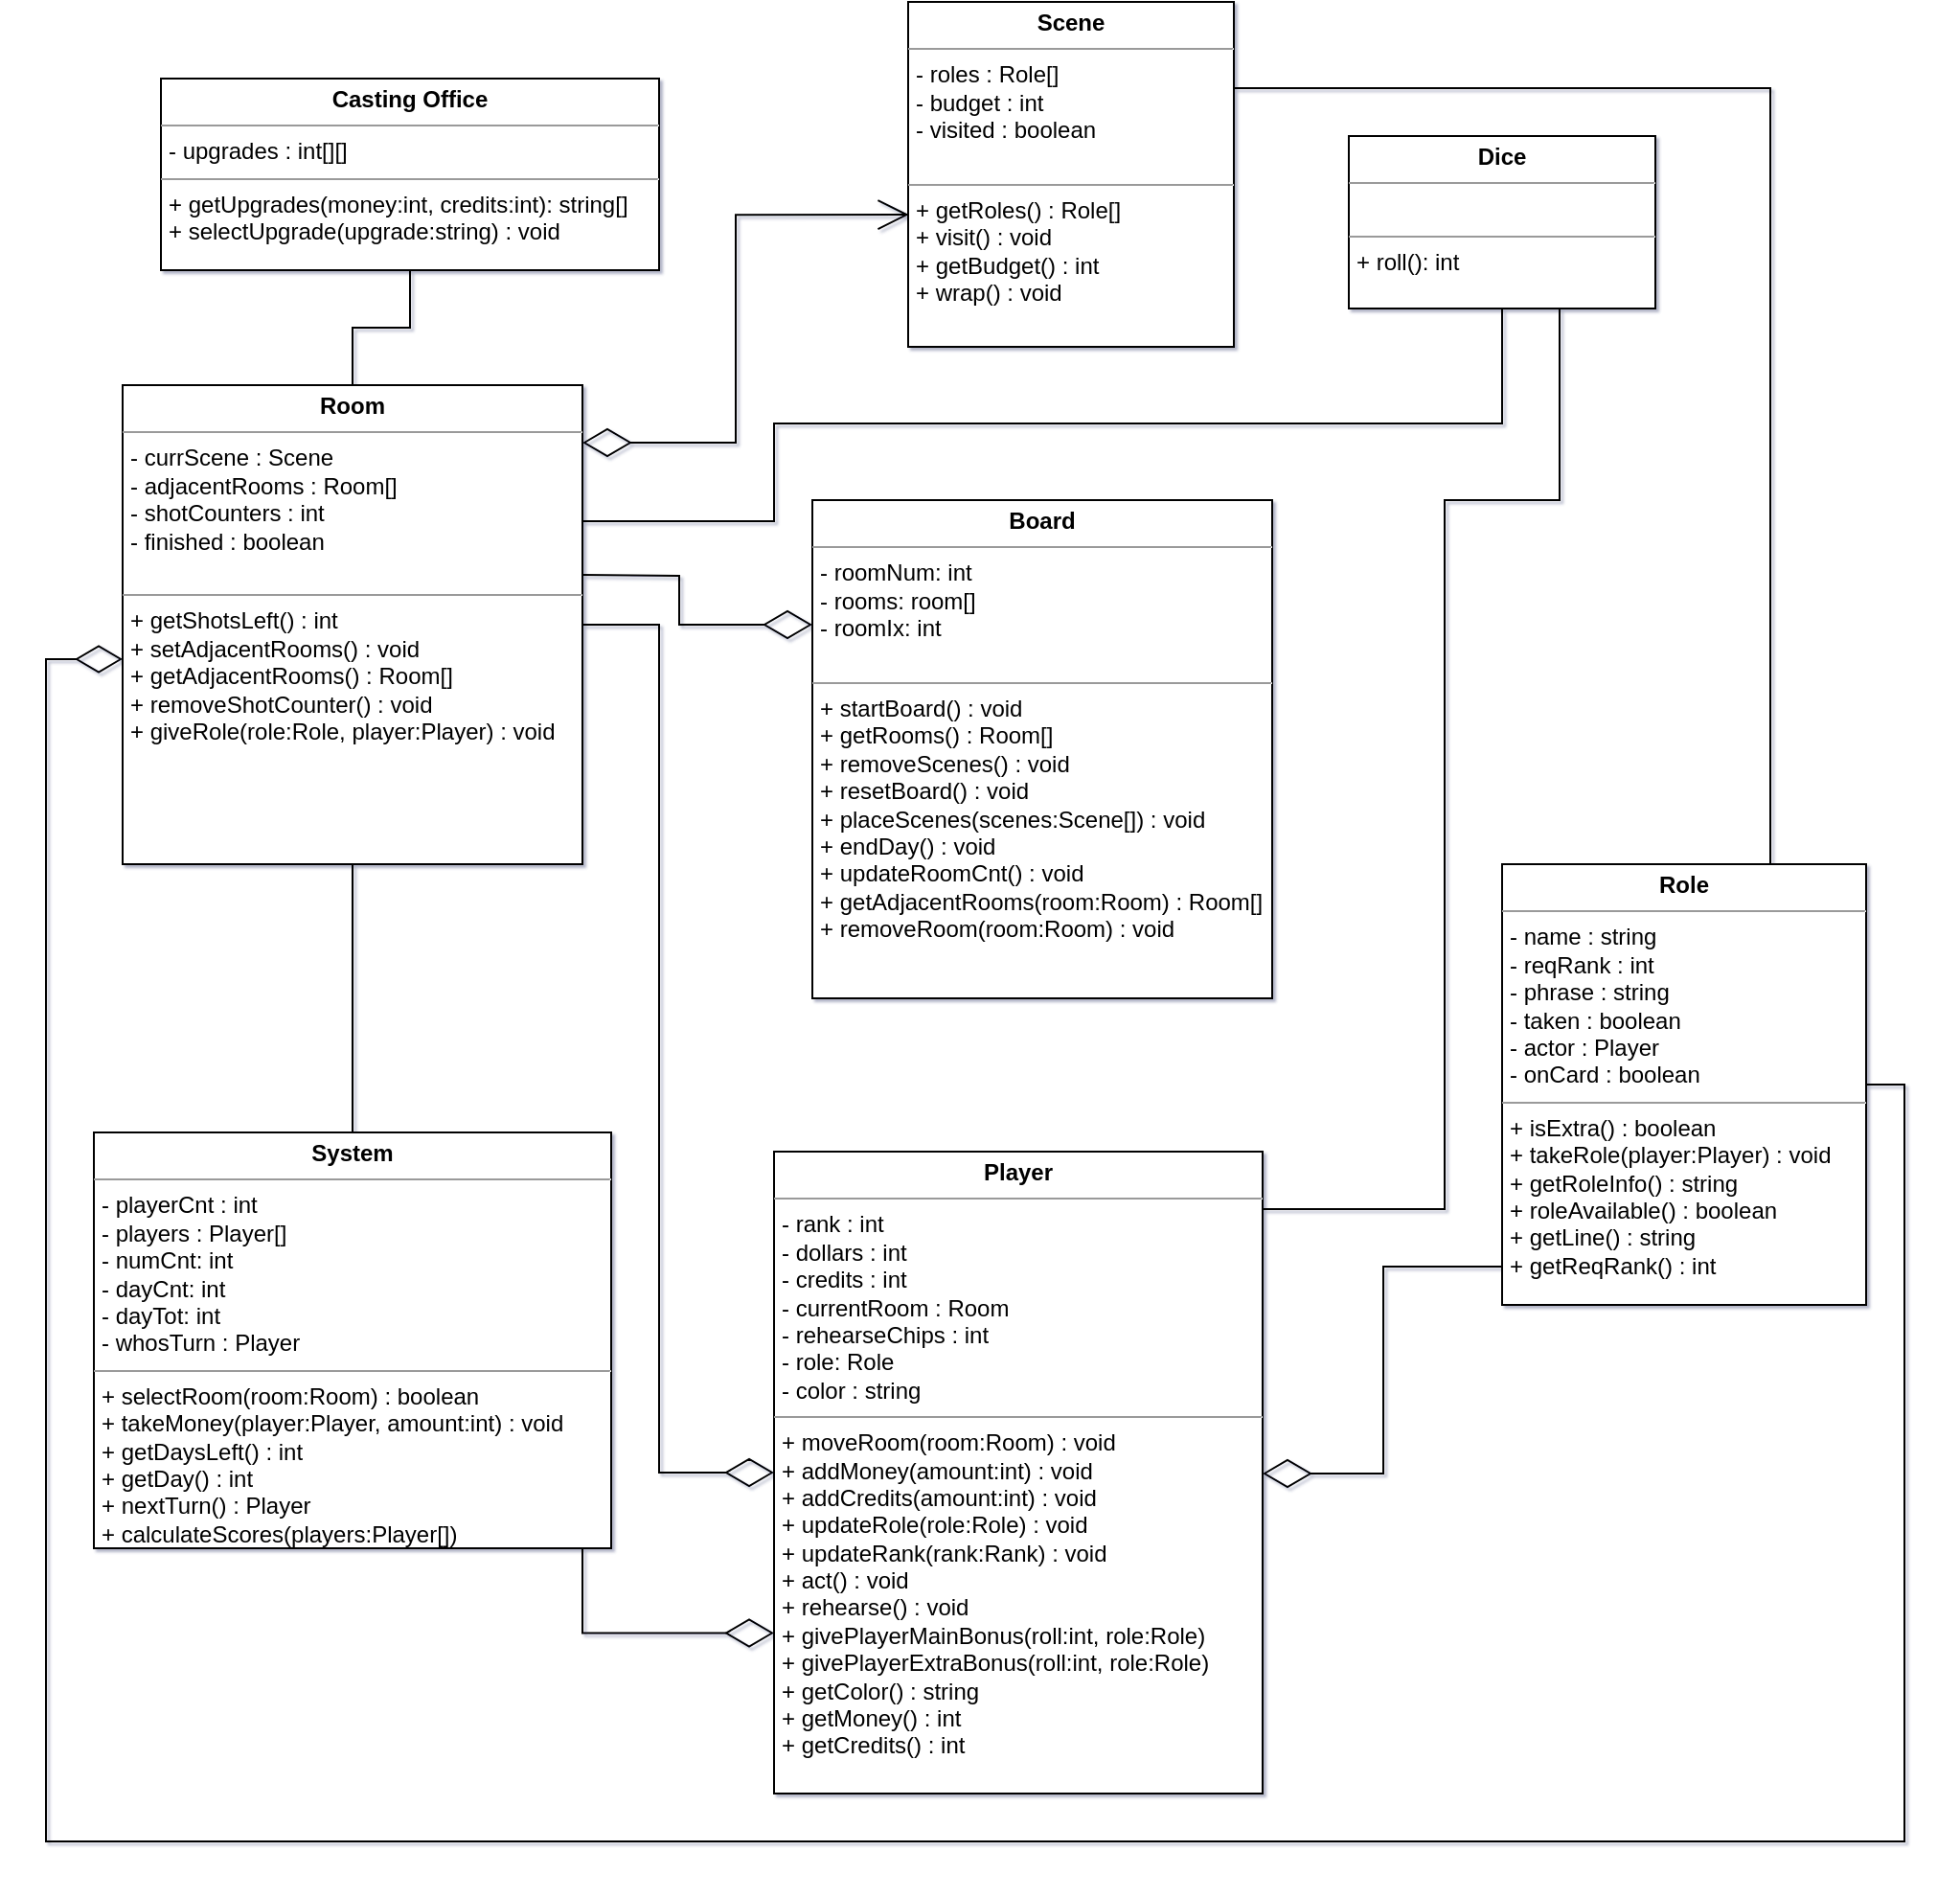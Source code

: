 <mxfile version="10.6.6" type="device"><diagram id="fVTvQZVJanAwaT8dFzyd" name="Page-1"><mxGraphModel dx="1334" dy="1008" grid="1" gridSize="10" guides="1" tooltips="1" connect="1" arrows="1" fold="1" page="0" pageScale="1" pageWidth="850" pageHeight="1100" background="none" math="0" shadow="1"><root><mxCell id="0"/><mxCell id="1" parent="0"/><mxCell id="-_RDKnGKgNZBvPyS0_JO-11" style="edgeStyle=orthogonalEdgeStyle;rounded=0;orthogonalLoop=1;jettySize=auto;html=1;exitX=0.5;exitY=1;exitDx=0;exitDy=0;entryX=0.996;entryY=0.045;entryDx=0;entryDy=0;entryPerimeter=0;startArrow=none;startFill=0;endArrow=none;endFill=0;endSize=13;" parent="1" source="Oh5qe5PW7aSq9GqOu3Y6-1" target="Oh5qe5PW7aSq9GqOu3Y6-4" edge="1"><mxGeometry relative="1" as="geometry"><Array as="points"><mxPoint x="540" y="-30"/><mxPoint x="480" y="-30"/><mxPoint x="480" y="340"/><mxPoint x="384" y="340"/></Array></mxGeometry></mxCell><mxCell id="Oh5qe5PW7aSq9GqOu3Y6-1" value="&lt;p style=&quot;margin: 0px ; margin-top: 4px ; text-align: center&quot;&gt;&lt;b&gt;Dice&lt;/b&gt;&lt;/p&gt;&lt;hr size=&quot;1&quot;&gt;&lt;p style=&quot;margin: 0px ; margin-left: 4px&quot;&gt;&lt;br&gt;&lt;/p&gt;&lt;hr size=&quot;1&quot;&gt;&lt;p style=&quot;margin: 0px ; margin-left: 4px&quot;&gt;+ roll(): int&lt;/p&gt;" style="verticalAlign=top;align=left;overflow=fill;fontSize=12;fontFamily=Helvetica;html=1;" parent="1" vertex="1"><mxGeometry x="430" y="-220" width="160" height="90" as="geometry"/></mxCell><mxCell id="Oh5qe5PW7aSq9GqOu3Y6-4" value="&lt;p style=&quot;margin: 0px ; margin-top: 4px ; text-align: center&quot;&gt;&lt;b&gt;Player&lt;/b&gt;&lt;/p&gt;&lt;hr size=&quot;1&quot;&gt;&lt;p style=&quot;margin: 0px ; margin-left: 4px&quot;&gt;- rank : int&lt;/p&gt;&lt;p style=&quot;margin: 0px ; margin-left: 4px&quot;&gt;- dollars : int&lt;/p&gt;&lt;p style=&quot;margin: 0px ; margin-left: 4px&quot;&gt;- credits : int&lt;/p&gt;&lt;p style=&quot;margin: 0px ; margin-left: 4px&quot;&gt;- currentRoom : Room&lt;/p&gt;&lt;p style=&quot;margin: 0px ; margin-left: 4px&quot;&gt;- rehearseChips : int&lt;/p&gt;&lt;p style=&quot;margin: 0px ; margin-left: 4px&quot;&gt;- role: Role&lt;/p&gt;&lt;p style=&quot;margin: 0px ; margin-left: 4px&quot;&gt;- color : string&lt;/p&gt;&lt;hr size=&quot;1&quot;&gt;&lt;p style=&quot;margin: 0px ; margin-left: 4px&quot;&gt;+ moveRoom(room:Room) : void&lt;/p&gt;&lt;p style=&quot;margin: 0px ; margin-left: 4px&quot;&gt;+ addMoney(amount:int) : void&lt;/p&gt;&lt;p style=&quot;margin: 0px ; margin-left: 4px&quot;&gt;+ addCredits(amount:int) : void&lt;br&gt;&lt;/p&gt;&lt;p style=&quot;margin: 0px ; margin-left: 4px&quot;&gt;+ updateRole(role:Role) : void&lt;/p&gt;&lt;p style=&quot;margin: 0px ; margin-left: 4px&quot;&gt;+ updateRank(rank:Rank) : void&lt;/p&gt;&lt;p style=&quot;margin: 0px ; margin-left: 4px&quot;&gt;+ act() : void&lt;/p&gt;&lt;p style=&quot;margin: 0px ; margin-left: 4px&quot;&gt;+ rehearse() : void&lt;/p&gt;&lt;p style=&quot;margin: 0px ; margin-left: 4px&quot;&gt;+ givePlayerMainBonus(roll:int, role:Role)&lt;/p&gt;&lt;p style=&quot;margin: 0px ; margin-left: 4px&quot;&gt;+ givePlayerExtraBonus(roll:int, role:Role)&lt;/p&gt;&lt;p style=&quot;margin: 0px ; margin-left: 4px&quot;&gt;+ getColor() : string&lt;/p&gt;&lt;p style=&quot;margin: 0px ; margin-left: 4px&quot;&gt;+ getMoney() : int&lt;/p&gt;&lt;p style=&quot;margin: 0px ; margin-left: 4px&quot;&gt;+ getCredits() : int&lt;/p&gt;" style="verticalAlign=top;align=left;overflow=fill;fontSize=12;fontFamily=Helvetica;html=1;" parent="1" vertex="1"><mxGeometry x="130" y="310" width="255" height="335" as="geometry"/></mxCell><mxCell id="-_RDKnGKgNZBvPyS0_JO-5" style="edgeStyle=orthogonalEdgeStyle;rounded=0;orthogonalLoop=1;jettySize=auto;html=1;exitX=0;exitY=0.25;exitDx=0;exitDy=0;startArrow=diamondThin;startFill=0;endArrow=none;endFill=0;endSize=26;startSize=23;" parent="1" source="4h0PjpklvI_O5xGhgY6Q-2" edge="1"><mxGeometry relative="1" as="geometry"><mxPoint x="30" y="9" as="targetPoint"/></mxGeometry></mxCell><mxCell id="4h0PjpklvI_O5xGhgY6Q-2" value="&lt;p style=&quot;margin: 0px ; margin-top: 4px ; text-align: center&quot;&gt;&lt;b&gt;Board&lt;/b&gt;&lt;/p&gt;&lt;hr size=&quot;1&quot;&gt;&lt;p style=&quot;margin: 0px ; margin-left: 4px&quot;&gt;- roomNum: int&lt;/p&gt;&lt;p style=&quot;margin: 0px ; margin-left: 4px&quot;&gt;- rooms: room[]&lt;/p&gt;&lt;p style=&quot;margin: 0px ; margin-left: 4px&quot;&gt;- roomIx: int&lt;/p&gt;&lt;br&gt;&lt;hr size=&quot;1&quot;&gt;&lt;p style=&quot;margin: 0px ; margin-left: 4px&quot;&gt;+ startBoard() : void&lt;/p&gt;&lt;p style=&quot;margin: 0px ; margin-left: 4px&quot;&gt;+ getRooms() : Room[]&lt;/p&gt;&lt;p style=&quot;margin: 0px 0px 0px 4px&quot;&gt;+ removeScenes() : void&lt;/p&gt;&lt;p style=&quot;margin: 0px 0px 0px 4px&quot;&gt;+ resetBoard() : void&lt;/p&gt;&lt;p style=&quot;margin: 0px 0px 0px 4px&quot;&gt;+ placeScenes(scenes:Scene[]) : void&lt;/p&gt;&lt;p style=&quot;margin: 0px 0px 0px 4px&quot;&gt;&lt;span&gt;+ endDay() : void&lt;/span&gt;&lt;/p&gt;&lt;p style=&quot;margin: 0px 0px 0px 4px&quot;&gt;&lt;span&gt;+ updateRoomCnt() : void&lt;/span&gt;&lt;/p&gt;&lt;p style=&quot;margin: 0px 0px 0px 4px&quot;&gt;&lt;span&gt;+ getAdjacentRooms(room:Room) : Room[]&lt;/span&gt;&lt;/p&gt;&lt;p style=&quot;margin: 0px 0px 0px 4px&quot;&gt;&lt;span&gt;+ removeRoom(room:Room) : void&lt;/span&gt;&lt;/p&gt;&lt;p&gt;&lt;br&gt;&lt;/p&gt;" style="verticalAlign=top;align=left;overflow=fill;fontSize=12;fontFamily=Helvetica;html=1;" parent="1" vertex="1"><mxGeometry x="150" y="-30" width="240" height="260" as="geometry"/></mxCell><mxCell id="jvkmlrlGC_k6huS0A-HS-1" style="edgeStyle=orthogonalEdgeStyle;rounded=0;orthogonalLoop=1;jettySize=auto;html=1;exitX=0.5;exitY=0;exitDx=0;exitDy=0;endArrow=none;endFill=0;" parent="1" source="4h0PjpklvI_O5xGhgY6Q-3" target="TUsEnVeMYbCECbRptGAs-1" edge="1"><mxGeometry relative="1" as="geometry"/></mxCell><mxCell id="-_RDKnGKgNZBvPyS0_JO-12" style="edgeStyle=orthogonalEdgeStyle;rounded=0;orthogonalLoop=1;jettySize=auto;html=1;startArrow=none;startFill=0;endArrow=diamondThin;endFill=0;endSize=23;entryX=0;entryY=0.75;entryDx=0;entryDy=0;startSize=9;" parent="1" source="4h0PjpklvI_O5xGhgY6Q-3" target="Oh5qe5PW7aSq9GqOu3Y6-4" edge="1"><mxGeometry relative="1" as="geometry"><mxPoint x="120" y="561" as="targetPoint"/><Array as="points"><mxPoint x="30" y="561"/></Array></mxGeometry></mxCell><mxCell id="4h0PjpklvI_O5xGhgY6Q-3" value="&lt;p style=&quot;margin: 0px ; margin-top: 4px ; text-align: center&quot;&gt;&lt;b&gt;System&lt;/b&gt;&lt;/p&gt;&lt;hr size=&quot;1&quot;&gt;&lt;p style=&quot;margin: 0px ; margin-left: 4px&quot;&gt;- playerCnt : int&lt;/p&gt;&lt;p style=&quot;margin: 0px ; margin-left: 4px&quot;&gt;- players : Player[]&lt;/p&gt;&lt;p style=&quot;margin: 0px ; margin-left: 4px&quot;&gt;- numCnt: int&lt;/p&gt;&lt;p style=&quot;margin: 0px ; margin-left: 4px&quot;&gt;- dayCnt: int&lt;/p&gt;&lt;p style=&quot;margin: 0px ; margin-left: 4px&quot;&gt;- dayTot: int&lt;/p&gt;&lt;p style=&quot;margin: 0px ; margin-left: 4px&quot;&gt;- whosTurn : Player&lt;/p&gt;&lt;hr size=&quot;1&quot;&gt;&lt;p style=&quot;margin: 0px ; margin-left: 4px&quot;&gt;+ selectRoom(room:Room) : boolean&lt;/p&gt;&lt;p style=&quot;margin: 0px ; margin-left: 4px&quot;&gt;+ takeMoney(player:Player, amount:int) : void&lt;/p&gt;&lt;p style=&quot;margin: 0px ; margin-left: 4px&quot;&gt;+ getDaysLeft() : int&lt;/p&gt;&lt;p style=&quot;margin: 0px ; margin-left: 4px&quot;&gt;+ getDay() : int&lt;/p&gt;&lt;p style=&quot;margin: 0px ; margin-left: 4px&quot;&gt;+ nextTurn() : Player&lt;/p&gt;&lt;p style=&quot;margin: 0px ; margin-left: 4px&quot;&gt;+ calculateScores(players:Player[])&lt;/p&gt;" style="verticalAlign=top;align=left;overflow=fill;fontSize=12;fontFamily=Helvetica;html=1;" parent="1" vertex="1"><mxGeometry x="-225" y="300" width="270" height="217" as="geometry"/></mxCell><mxCell id="-_RDKnGKgNZBvPyS0_JO-3" style="edgeStyle=orthogonalEdgeStyle;rounded=0;orthogonalLoop=1;jettySize=auto;html=1;exitX=1;exitY=0.5;exitDx=0;exitDy=0;entryX=0;entryY=0.5;entryDx=0;entryDy=0;startArrow=none;startFill=0;endArrow=diamondThin;endFill=0;endSize=23;" parent="1" source="TUsEnVeMYbCECbRptGAs-1" target="Oh5qe5PW7aSq9GqOu3Y6-4" edge="1"><mxGeometry relative="1" as="geometry"/></mxCell><mxCell id="-_RDKnGKgNZBvPyS0_JO-6" style="edgeStyle=orthogonalEdgeStyle;rounded=0;orthogonalLoop=1;jettySize=auto;html=1;exitX=1;exitY=0.25;exitDx=0;exitDy=0;entryX=0.5;entryY=1;entryDx=0;entryDy=0;startArrow=none;startFill=0;endArrow=none;endFill=0;endSize=20;" parent="1" source="TUsEnVeMYbCECbRptGAs-1" target="Oh5qe5PW7aSq9GqOu3Y6-1" edge="1"><mxGeometry relative="1" as="geometry"><Array as="points"><mxPoint x="130" y="-19"/><mxPoint x="130" y="-70"/><mxPoint x="510" y="-70"/><mxPoint x="510" y="-130"/></Array></mxGeometry></mxCell><mxCell id="-_RDKnGKgNZBvPyS0_JO-10" style="edgeStyle=orthogonalEdgeStyle;rounded=0;orthogonalLoop=1;jettySize=auto;html=1;startArrow=diamondThin;startFill=0;endArrow=open;endFill=0;endSize=14;entryX=0.002;entryY=0.617;entryDx=0;entryDy=0;entryPerimeter=0;startSize=23;" parent="1" source="TUsEnVeMYbCECbRptGAs-1" target="jvkmlrlGC_k6huS0A-HS-3" edge="1"><mxGeometry relative="1" as="geometry"><mxPoint x="190" y="-177" as="targetPoint"/><Array as="points"><mxPoint x="110" y="-60"/><mxPoint x="110" y="-179"/></Array></mxGeometry></mxCell><mxCell id="-_RDKnGKgNZBvPyS0_JO-15" style="edgeStyle=orthogonalEdgeStyle;rounded=0;orthogonalLoop=1;jettySize=auto;html=1;entryX=1;entryY=0.5;entryDx=0;entryDy=0;startArrow=diamondThin;startFill=0;endArrow=none;endFill=0;endSize=19;strokeWidth=1;startSize=22;" parent="1" source="TUsEnVeMYbCECbRptGAs-1" target="jvkmlrlGC_k6huS0A-HS-4" edge="1"><mxGeometry relative="1" as="geometry"><Array as="points"><mxPoint x="-250" y="53"/><mxPoint x="-250" y="670"/><mxPoint x="720" y="670"/><mxPoint x="720" y="275"/></Array></mxGeometry></mxCell><mxCell id="TUsEnVeMYbCECbRptGAs-1" value="&lt;p style=&quot;margin: 0px ; margin-top: 4px ; text-align: center&quot;&gt;&lt;b&gt;Room&lt;/b&gt;&lt;/p&gt;&lt;hr size=&quot;1&quot;&gt;&lt;p style=&quot;margin: 0px ; margin-left: 4px&quot;&gt;- currScene : Scene&lt;/p&gt;&lt;p style=&quot;margin: 0px ; margin-left: 4px&quot;&gt;- adjacentRooms : Room[]&lt;/p&gt;&lt;p style=&quot;margin: 0px ; margin-left: 4px&quot;&gt;- shotCounters : int&lt;/p&gt;&lt;p style=&quot;margin: 0px ; margin-left: 4px&quot;&gt;- finished : boolean&lt;/p&gt;&lt;p style=&quot;margin: 0px ; margin-left: 4px&quot;&gt;&lt;br&gt;&lt;/p&gt;&lt;hr size=&quot;1&quot;&gt;&lt;p style=&quot;margin: 0px ; margin-left: 4px&quot;&gt;&lt;span&gt;+ getShotsLeft() : int&lt;/span&gt;&lt;br&gt;&lt;/p&gt;&lt;p style=&quot;margin: 0px ; margin-left: 4px&quot;&gt;+ setAdjacentRooms() : void&lt;/p&gt;&lt;p style=&quot;margin: 0px ; margin-left: 4px&quot;&gt;+ getAdjacentRooms() : Room[]&lt;/p&gt;&lt;p style=&quot;margin: 0px ; margin-left: 4px&quot;&gt;+ removeShotCounter() : void&lt;/p&gt;&lt;p style=&quot;margin: 0px ; margin-left: 4px&quot;&gt;+ giveRole(role:Role, player:Player) : void&lt;/p&gt;" style="verticalAlign=top;align=left;overflow=fill;fontSize=12;fontFamily=Helvetica;html=1;" parent="1" vertex="1"><mxGeometry x="-210" y="-90" width="240" height="250" as="geometry"/></mxCell><mxCell id="-_RDKnGKgNZBvPyS0_JO-7" style="edgeStyle=orthogonalEdgeStyle;rounded=0;orthogonalLoop=1;jettySize=auto;html=1;entryX=0.5;entryY=0;entryDx=0;entryDy=0;startArrow=none;startFill=0;endArrow=none;endFill=0;endSize=13;" parent="1" source="qErPJ1Qao0m9i1sgsm8N-1" target="TUsEnVeMYbCECbRptGAs-1" edge="1"><mxGeometry relative="1" as="geometry"/></mxCell><mxCell id="qErPJ1Qao0m9i1sgsm8N-1" value="&lt;p style=&quot;margin: 0px ; margin-top: 4px ; text-align: center&quot;&gt;&lt;b&gt;Casting Office&lt;/b&gt;&lt;/p&gt;&lt;hr size=&quot;1&quot;&gt;&lt;p style=&quot;margin: 0px ; margin-left: 4px&quot;&gt;- upgrades : int[][]&lt;/p&gt;&lt;hr size=&quot;1&quot;&gt;&lt;p style=&quot;margin: 0px ; margin-left: 4px&quot;&gt;+ getUpgrades(money:int, credits:int): string[]&lt;/p&gt;&lt;p style=&quot;margin: 0px ; margin-left: 4px&quot;&gt;+ selectUpgrade(upgrade:string) : void&lt;/p&gt;" style="verticalAlign=top;align=left;overflow=fill;fontSize=12;fontFamily=Helvetica;html=1;" parent="1" vertex="1"><mxGeometry x="-190" y="-250" width="260" height="100" as="geometry"/></mxCell><mxCell id="jvkmlrlGC_k6huS0A-HS-3" value="&lt;p style=&quot;margin: 0px ; margin-top: 4px ; text-align: center&quot;&gt;&lt;b&gt;Scene&lt;/b&gt;&lt;/p&gt;&lt;hr size=&quot;1&quot;&gt;&lt;p style=&quot;margin: 0px ; margin-left: 4px&quot;&gt;- roles : Role[]&lt;/p&gt;&lt;p style=&quot;margin: 0px ; margin-left: 4px&quot;&gt;- budget : int&lt;/p&gt;&lt;p style=&quot;margin: 0px ; margin-left: 4px&quot;&gt;- visited : boolean&lt;/p&gt;&lt;p style=&quot;margin: 0px ; margin-left: 4px&quot;&gt;&lt;br&gt;&lt;/p&gt;&lt;hr size=&quot;1&quot;&gt;&lt;p style=&quot;margin: 0px ; margin-left: 4px&quot;&gt;+ getRoles() : Role[]&lt;/p&gt;&lt;p style=&quot;margin: 0px ; margin-left: 4px&quot;&gt;+ visit() : void&lt;/p&gt;&lt;p style=&quot;margin: 0px ; margin-left: 4px&quot;&gt;+ getBudget() : int&lt;/p&gt;&lt;p style=&quot;margin: 0px ; margin-left: 4px&quot;&gt;+ wrap() : void&lt;/p&gt;&lt;p style=&quot;margin: 0px ; margin-left: 4px&quot;&gt;&lt;br&gt;&lt;/p&gt;" style="verticalAlign=top;align=left;overflow=fill;fontSize=12;fontFamily=Helvetica;html=1;" parent="1" vertex="1"><mxGeometry x="200" y="-290" width="170" height="180" as="geometry"/></mxCell><mxCell id="-_RDKnGKgNZBvPyS0_JO-14" style="edgeStyle=orthogonalEdgeStyle;rounded=0;orthogonalLoop=1;jettySize=auto;html=1;entryX=1;entryY=0.25;entryDx=0;entryDy=0;startArrow=none;startFill=0;endArrow=none;endFill=0;endSize=13;" parent="1" source="jvkmlrlGC_k6huS0A-HS-4" target="jvkmlrlGC_k6huS0A-HS-3" edge="1"><mxGeometry relative="1" as="geometry"><Array as="points"><mxPoint x="650" y="-245"/></Array></mxGeometry></mxCell><mxCell id="MUYyh56bBL0pDzH3x22O-2" style="edgeStyle=orthogonalEdgeStyle;rounded=0;orthogonalLoop=1;jettySize=auto;html=1;startArrow=none;startFill=0;endArrow=diamondThin;endFill=0;endSize=23;" parent="1" source="jvkmlrlGC_k6huS0A-HS-4" target="Oh5qe5PW7aSq9GqOu3Y6-4" edge="1"><mxGeometry relative="1" as="geometry"><Array as="points"><mxPoint x="448" y="370"/><mxPoint x="448" y="478"/></Array></mxGeometry></mxCell><mxCell id="jvkmlrlGC_k6huS0A-HS-4" value="&lt;p style=&quot;margin: 0px ; margin-top: 4px ; text-align: center&quot;&gt;&lt;b&gt;Role&lt;/b&gt;&lt;/p&gt;&lt;hr size=&quot;1&quot;&gt;&lt;p style=&quot;margin: 0px ; margin-left: 4px&quot;&gt;- name : string&lt;/p&gt;&lt;p style=&quot;margin: 0px ; margin-left: 4px&quot;&gt;- reqRank : int&lt;/p&gt;&lt;p style=&quot;margin: 0px ; margin-left: 4px&quot;&gt;- phrase : string&lt;/p&gt;&lt;p style=&quot;margin: 0px ; margin-left: 4px&quot;&gt;- taken : boolean&lt;/p&gt;&lt;p style=&quot;margin: 0px ; margin-left: 4px&quot;&gt;- actor : Player&lt;/p&gt;&lt;p style=&quot;margin: 0px ; margin-left: 4px&quot;&gt;- onCard : boolean&lt;/p&gt;&lt;hr size=&quot;1&quot;&gt;&lt;p style=&quot;margin: 0px ; margin-left: 4px&quot;&gt;+ isExtra() : boolean&lt;/p&gt;&lt;p style=&quot;margin: 0px ; margin-left: 4px&quot;&gt;+ takeRole(player:Player) : void&lt;/p&gt;&lt;p style=&quot;margin: 0px ; margin-left: 4px&quot;&gt;+ getRoleInfo() : string&lt;/p&gt;&lt;p style=&quot;margin: 0px ; margin-left: 4px&quot;&gt;+ roleAvailable() : boolean&lt;/p&gt;&lt;p style=&quot;margin: 0px ; margin-left: 4px&quot;&gt;+ getLine() : string&lt;/p&gt;&lt;p style=&quot;margin: 0px ; margin-left: 4px&quot;&gt;+ getReqRank() : int&lt;/p&gt;" style="verticalAlign=top;align=left;overflow=fill;fontSize=12;fontFamily=Helvetica;html=1;" parent="1" vertex="1"><mxGeometry x="510" y="160" width="190" height="230" as="geometry"/></mxCell></root></mxGraphModel></diagram></mxfile>